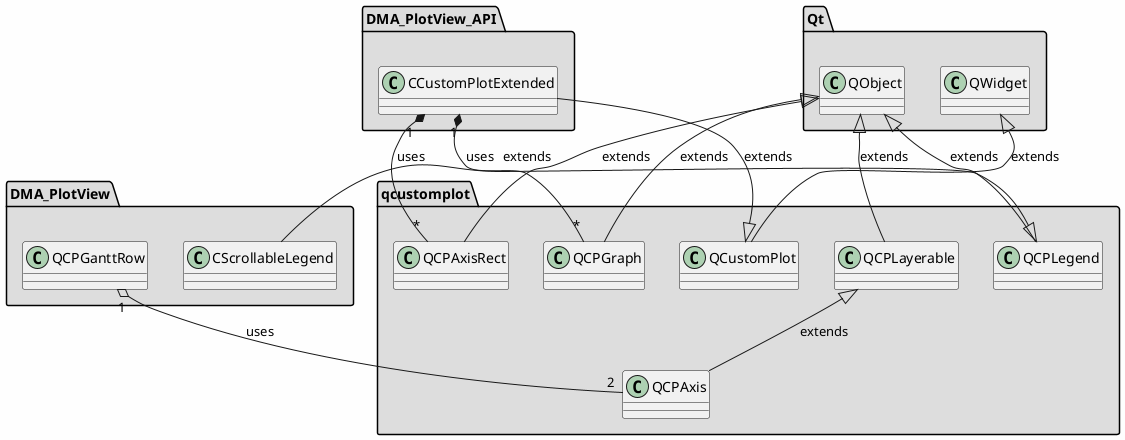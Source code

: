 
@startuml

skinparam backgroundColor #FEFEFE
skinparam wrapWidth 600
package "DMA_PlotView" #DDDDDD
{

class "CScrollableLegend"
{
}

class "QCPGanttRow"
{
}

}

package "DMA_PlotView_API" #DDDDDD
{

class "CCustomPlotExtended"
{
}

}

package "Qt" #DDDDDD
{

class "QObject"
{
}

class "QWidget"
{
}

}

package "qcustomplot" #DDDDDD
{

class "QCPAxis"
{
}

class "QCPAxisRect"
{
}

class "QCPGraph"
{
}

class "QCPLayerable"
{
}

class "QCPLegend"
{
}

class "QCustomPlot"
{
}

}

'====================Inheritance section====================
QCPLegend <|-- CScrollableLegend : extends
QCustomPlot <|-- CCustomPlotExtended : extends
QCPLayerable <|-- QCPAxis : extends
QObject <|-- QCPAxisRect : extends
QObject <|-- QCPGraph : extends
QObject <|-- QCPLayerable : extends
QObject <|-- QCPLegend : extends
QWidget <|-- QCustomPlot : extends

'====================Dependencies section====================
QCPGanttRow "1" o-- "2" QCPAxis : uses
CCustomPlotExtended "1" *-- "*" QCPAxisRect : uses
CCustomPlotExtended "1" *-- "*" QCPGraph : uses

@enduml